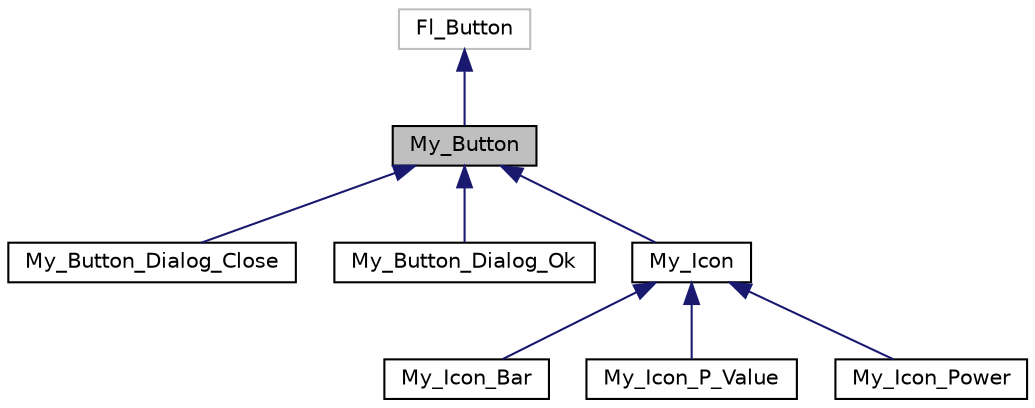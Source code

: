digraph "My_Button"
{
 // LATEX_PDF_SIZE
  edge [fontname="Helvetica",fontsize="10",labelfontname="Helvetica",labelfontsize="10"];
  node [fontname="Helvetica",fontsize="10",shape=record];
  Node1 [label="My_Button",height=0.2,width=0.4,color="black", fillcolor="grey75", style="filled", fontcolor="black",tooltip=" "];
  Node2 -> Node1 [dir="back",color="midnightblue",fontsize="10",style="solid",fontname="Helvetica"];
  Node2 [label="Fl_Button",height=0.2,width=0.4,color="grey75", fillcolor="white", style="filled",tooltip=" "];
  Node1 -> Node3 [dir="back",color="midnightblue",fontsize="10",style="solid",fontname="Helvetica"];
  Node3 [label="My_Button_Dialog_Close",height=0.2,width=0.4,color="black", fillcolor="white", style="filled",URL="$classMy__Button__Dialog__Close.html",tooltip=" "];
  Node1 -> Node4 [dir="back",color="midnightblue",fontsize="10",style="solid",fontname="Helvetica"];
  Node4 [label="My_Button_Dialog_Ok",height=0.2,width=0.4,color="black", fillcolor="white", style="filled",URL="$classMy__Button__Dialog__Ok.html",tooltip=" "];
  Node1 -> Node5 [dir="back",color="midnightblue",fontsize="10",style="solid",fontname="Helvetica"];
  Node5 [label="My_Icon",height=0.2,width=0.4,color="black", fillcolor="white", style="filled",URL="$classMy__Icon.html",tooltip=" "];
  Node5 -> Node6 [dir="back",color="midnightblue",fontsize="10",style="solid",fontname="Helvetica"];
  Node6 [label="My_Icon_Bar",height=0.2,width=0.4,color="black", fillcolor="white", style="filled",URL="$classMy__Icon__Bar.html",tooltip=" "];
  Node5 -> Node7 [dir="back",color="midnightblue",fontsize="10",style="solid",fontname="Helvetica"];
  Node7 [label="My_Icon_P_Value",height=0.2,width=0.4,color="black", fillcolor="white", style="filled",URL="$classMy__Icon__P__Value.html",tooltip=" "];
  Node5 -> Node8 [dir="back",color="midnightblue",fontsize="10",style="solid",fontname="Helvetica"];
  Node8 [label="My_Icon_Power",height=0.2,width=0.4,color="black", fillcolor="white", style="filled",URL="$classMy__Icon__Power.html",tooltip=" "];
}
